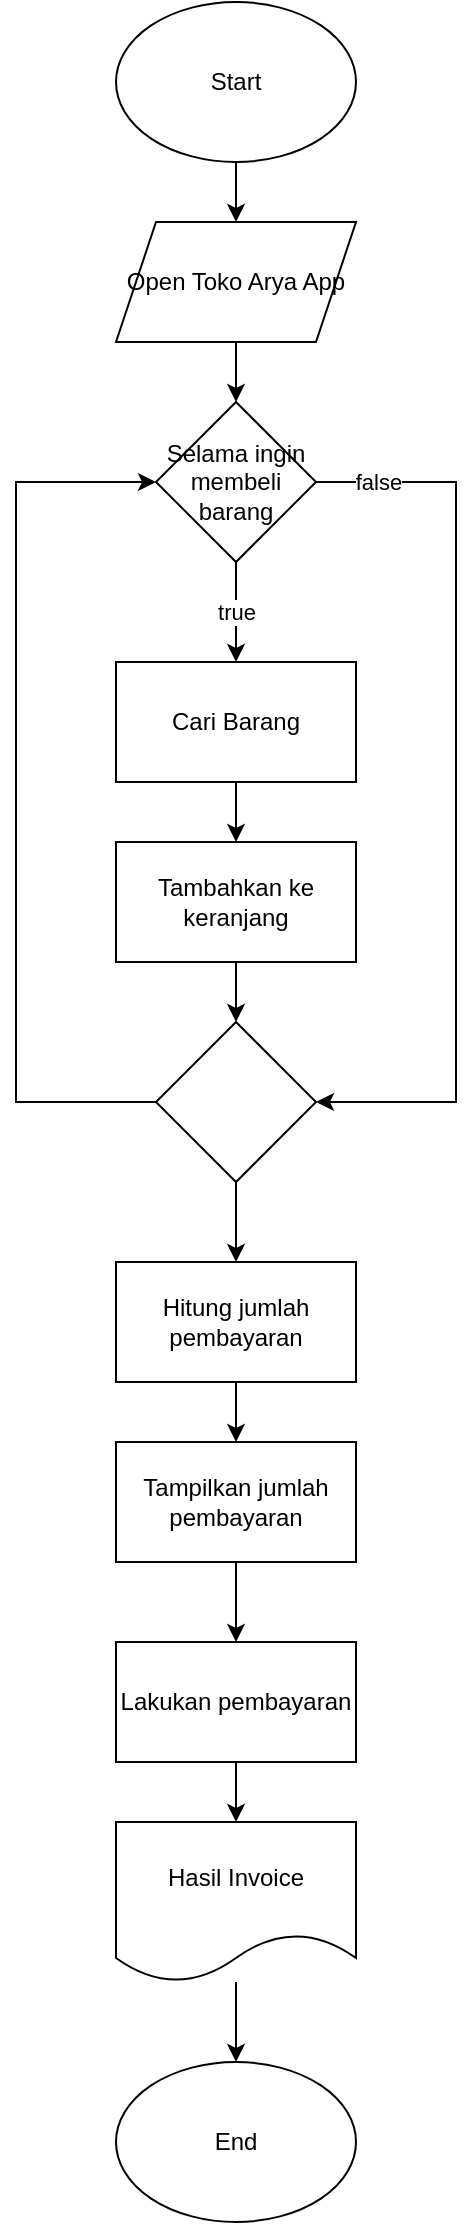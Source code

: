 <mxfile version="20.3.2" type="google"><diagram id="PCdtkr6TrPcStNKJSqYV" name="Page-1"><mxGraphModel grid="1" page="1" gridSize="10" guides="1" tooltips="1" connect="1" arrows="1" fold="1" pageScale="1" pageWidth="850" pageHeight="1100" math="0" shadow="0"><root><mxCell id="0"/><mxCell id="1" parent="0"/><mxCell id="zWBndTuQYuPMlkTtkv6x-7" style="edgeStyle=orthogonalEdgeStyle;rounded=0;orthogonalLoop=1;jettySize=auto;html=1;" edge="1" parent="1" source="zWBndTuQYuPMlkTtkv6x-1" target="zWBndTuQYuPMlkTtkv6x-3"><mxGeometry relative="1" as="geometry"/></mxCell><mxCell id="zWBndTuQYuPMlkTtkv6x-1" value="&lt;div&gt;Start&lt;/div&gt;" style="ellipse;whiteSpace=wrap;html=1;" vertex="1" parent="1"><mxGeometry x="210" y="20" width="120" height="80" as="geometry"/></mxCell><mxCell id="zWBndTuQYuPMlkTtkv6x-2" value="End" style="ellipse;whiteSpace=wrap;html=1;" vertex="1" parent="1"><mxGeometry x="210" y="1050" width="120" height="80" as="geometry"/></mxCell><mxCell id="zWBndTuQYuPMlkTtkv6x-8" style="edgeStyle=orthogonalEdgeStyle;rounded=0;orthogonalLoop=1;jettySize=auto;html=1;" edge="1" parent="1" source="zWBndTuQYuPMlkTtkv6x-3" target="zWBndTuQYuPMlkTtkv6x-6"><mxGeometry relative="1" as="geometry"/></mxCell><mxCell id="zWBndTuQYuPMlkTtkv6x-3" value="Open Toko Arya App" style="shape=parallelogram;perimeter=parallelogramPerimeter;whiteSpace=wrap;html=1;fixedSize=1;" vertex="1" parent="1"><mxGeometry x="210" y="130" width="120" height="60" as="geometry"/></mxCell><mxCell id="zWBndTuQYuPMlkTtkv6x-11" style="edgeStyle=orthogonalEdgeStyle;rounded=0;orthogonalLoop=1;jettySize=auto;html=1;entryX=0.5;entryY=0;entryDx=0;entryDy=0;" edge="1" parent="1" source="zWBndTuQYuPMlkTtkv6x-4" target="zWBndTuQYuPMlkTtkv6x-9"><mxGeometry relative="1" as="geometry"/></mxCell><mxCell id="zWBndTuQYuPMlkTtkv6x-4" value="Cari Barang" style="rounded=0;whiteSpace=wrap;html=1;" vertex="1" parent="1"><mxGeometry x="210" y="350" width="120" height="60" as="geometry"/></mxCell><mxCell id="zWBndTuQYuPMlkTtkv6x-10" value="true" style="edgeStyle=orthogonalEdgeStyle;rounded=0;orthogonalLoop=1;jettySize=auto;html=1;" edge="1" parent="1" source="zWBndTuQYuPMlkTtkv6x-6" target="zWBndTuQYuPMlkTtkv6x-4"><mxGeometry relative="1" as="geometry"/></mxCell><mxCell id="zWBndTuQYuPMlkTtkv6x-17" style="edgeStyle=orthogonalEdgeStyle;rounded=0;orthogonalLoop=1;jettySize=auto;html=1;entryX=1;entryY=0.5;entryDx=0;entryDy=0;" edge="1" parent="1" source="zWBndTuQYuPMlkTtkv6x-6" target="zWBndTuQYuPMlkTtkv6x-13"><mxGeometry relative="1" as="geometry"><Array as="points"><mxPoint x="380" y="260"/><mxPoint x="380" y="570"/></Array></mxGeometry></mxCell><mxCell id="zWBndTuQYuPMlkTtkv6x-18" value="false" style="edgeLabel;html=1;align=center;verticalAlign=middle;resizable=0;points=[];" connectable="0" vertex="1" parent="zWBndTuQYuPMlkTtkv6x-17"><mxGeometry x="-0.864" relative="1" as="geometry"><mxPoint as="offset"/></mxGeometry></mxCell><mxCell id="zWBndTuQYuPMlkTtkv6x-6" value="Selama ingin membeli barang" style="rhombus;whiteSpace=wrap;html=1;" vertex="1" parent="1"><mxGeometry x="230" y="220" width="80" height="80" as="geometry"/></mxCell><mxCell id="zWBndTuQYuPMlkTtkv6x-14" style="edgeStyle=orthogonalEdgeStyle;rounded=0;orthogonalLoop=1;jettySize=auto;html=1;" edge="1" parent="1" source="zWBndTuQYuPMlkTtkv6x-9" target="zWBndTuQYuPMlkTtkv6x-13"><mxGeometry relative="1" as="geometry"/></mxCell><mxCell id="zWBndTuQYuPMlkTtkv6x-9" value="Tambahkan ke keranjang" style="rounded=0;whiteSpace=wrap;html=1;" vertex="1" parent="1"><mxGeometry x="210" y="440" width="120" height="60" as="geometry"/></mxCell><mxCell id="zWBndTuQYuPMlkTtkv6x-15" style="edgeStyle=orthogonalEdgeStyle;rounded=0;orthogonalLoop=1;jettySize=auto;html=1;entryX=0;entryY=0.5;entryDx=0;entryDy=0;" edge="1" parent="1" source="zWBndTuQYuPMlkTtkv6x-13" target="zWBndTuQYuPMlkTtkv6x-6"><mxGeometry relative="1" as="geometry"><Array as="points"><mxPoint x="160" y="570"/><mxPoint x="160" y="260"/></Array></mxGeometry></mxCell><mxCell id="zWBndTuQYuPMlkTtkv6x-19" style="edgeStyle=orthogonalEdgeStyle;rounded=0;orthogonalLoop=1;jettySize=auto;html=1;" edge="1" parent="1" source="zWBndTuQYuPMlkTtkv6x-13" target="zWBndTuQYuPMlkTtkv6x-16"><mxGeometry relative="1" as="geometry"/></mxCell><mxCell id="zWBndTuQYuPMlkTtkv6x-13" value="" style="rhombus;whiteSpace=wrap;html=1;" vertex="1" parent="1"><mxGeometry x="230" y="530" width="80" height="80" as="geometry"/></mxCell><mxCell id="zWBndTuQYuPMlkTtkv6x-23" style="edgeStyle=orthogonalEdgeStyle;rounded=0;orthogonalLoop=1;jettySize=auto;html=1;" edge="1" parent="1" source="zWBndTuQYuPMlkTtkv6x-16" target="zWBndTuQYuPMlkTtkv6x-21"><mxGeometry relative="1" as="geometry"/></mxCell><mxCell id="zWBndTuQYuPMlkTtkv6x-16" value="Hitung jumlah pembayaran" style="rounded=0;whiteSpace=wrap;html=1;" vertex="1" parent="1"><mxGeometry x="210" y="650" width="120" height="60" as="geometry"/></mxCell><mxCell id="zWBndTuQYuPMlkTtkv6x-24" style="edgeStyle=orthogonalEdgeStyle;rounded=0;orthogonalLoop=1;jettySize=auto;html=1;" edge="1" parent="1" source="zWBndTuQYuPMlkTtkv6x-21" target="zWBndTuQYuPMlkTtkv6x-22"><mxGeometry relative="1" as="geometry"/></mxCell><mxCell id="zWBndTuQYuPMlkTtkv6x-21" value="Tampilkan jumlah pembayaran" style="rounded=0;whiteSpace=wrap;html=1;" vertex="1" parent="1"><mxGeometry x="210" y="740" width="120" height="60" as="geometry"/></mxCell><mxCell id="zWBndTuQYuPMlkTtkv6x-26" style="edgeStyle=orthogonalEdgeStyle;rounded=0;orthogonalLoop=1;jettySize=auto;html=1;" edge="1" parent="1" source="zWBndTuQYuPMlkTtkv6x-22" target="zWBndTuQYuPMlkTtkv6x-25"><mxGeometry relative="1" as="geometry"/></mxCell><mxCell id="zWBndTuQYuPMlkTtkv6x-22" value="Lakukan pembayaran" style="rounded=0;whiteSpace=wrap;html=1;" vertex="1" parent="1"><mxGeometry x="210" y="840" width="120" height="60" as="geometry"/></mxCell><mxCell id="zWBndTuQYuPMlkTtkv6x-27" style="edgeStyle=orthogonalEdgeStyle;rounded=0;orthogonalLoop=1;jettySize=auto;html=1;" edge="1" parent="1" source="zWBndTuQYuPMlkTtkv6x-25" target="zWBndTuQYuPMlkTtkv6x-2"><mxGeometry relative="1" as="geometry"/></mxCell><mxCell id="zWBndTuQYuPMlkTtkv6x-25" value="Hasil Invoice" style="shape=document;whiteSpace=wrap;html=1;boundedLbl=1;" vertex="1" parent="1"><mxGeometry x="210" y="930" width="120" height="80" as="geometry"/></mxCell></root></mxGraphModel></diagram></mxfile>